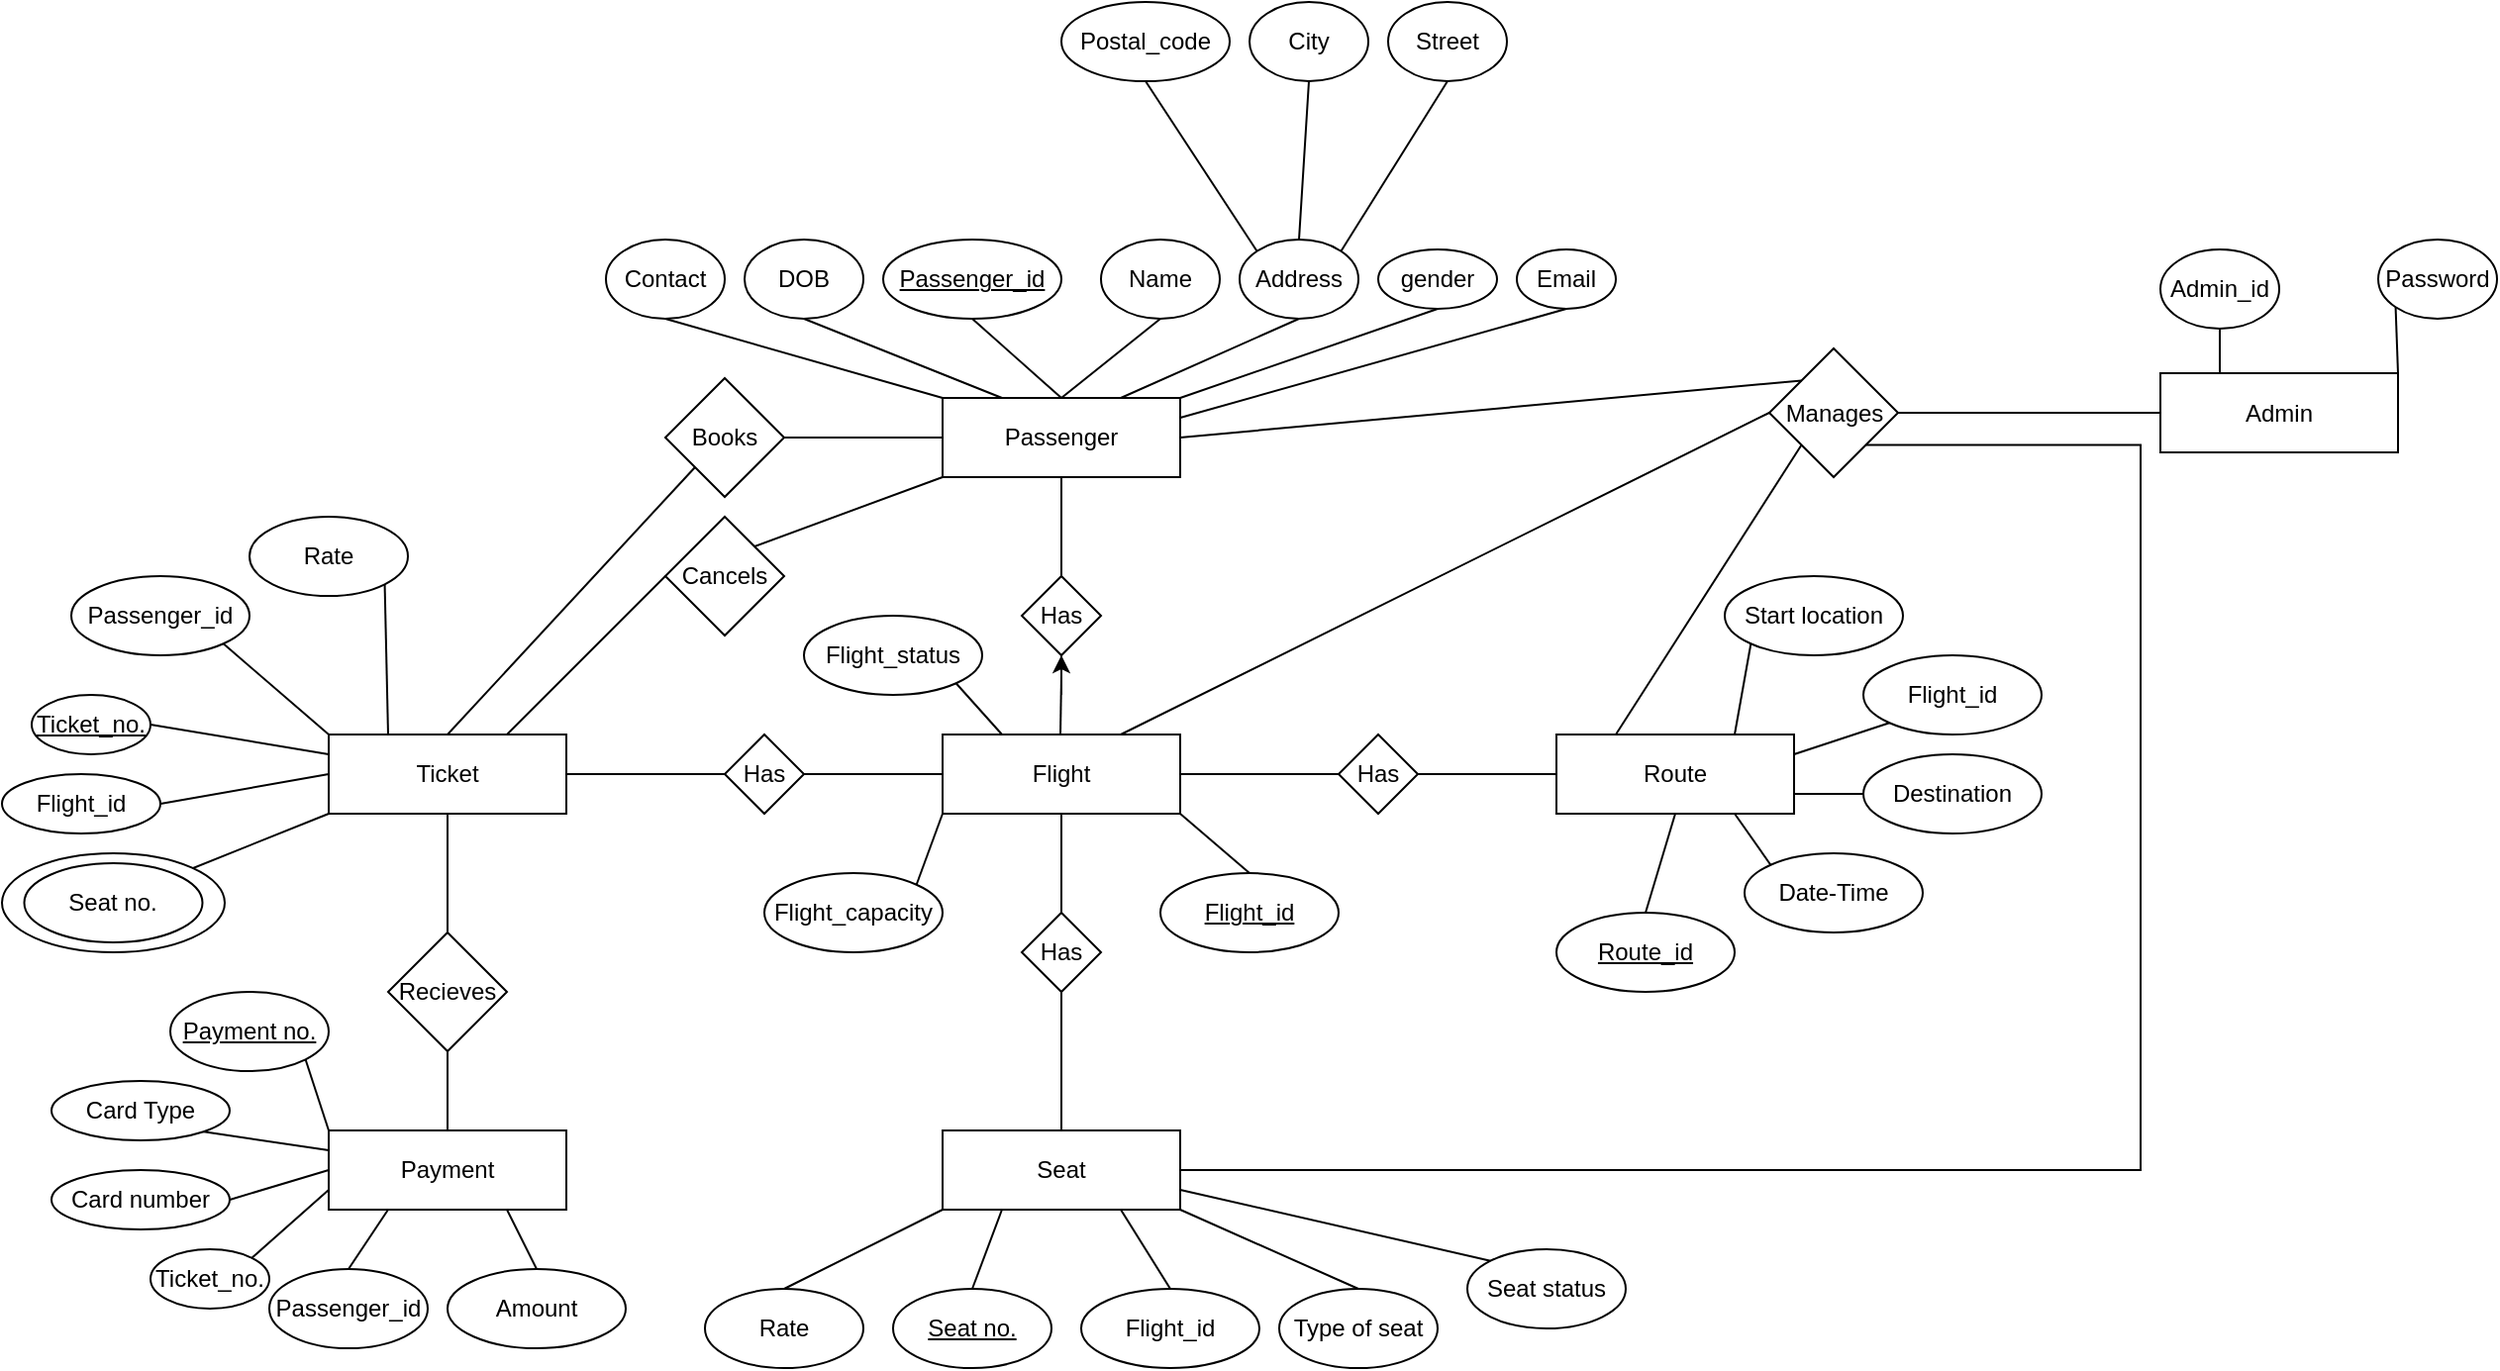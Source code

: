 <mxfile version="20.0.4" type="device"><diagram id="wLFEL5sPyvym7mDosOMR" name="Page-1"><mxGraphModel dx="1698" dy="1940" grid="1" gridSize="10" guides="1" tooltips="1" connect="1" arrows="1" fold="1" page="1" pageScale="1" pageWidth="850" pageHeight="1100" math="0" shadow="0"><root><mxCell id="0"/><mxCell id="1" parent="0"/><mxCell id="FNH61w9bxG_9aRAZ12dG-1" value="Passenger" style="rounded=0;whiteSpace=wrap;html=1;" parent="1" vertex="1"><mxGeometry x="205" y="70" width="120" height="40" as="geometry"/></mxCell><mxCell id="FNH61w9bxG_9aRAZ12dG-2" value="Flight&lt;span style=&quot;color: rgba(0, 0, 0, 0); font-family: monospace; font-size: 0px; text-align: start;&quot;&gt;%3CmxGraphModel%3E%3Croot%3E%3CmxCell%20id%3D%220%22%2F%3E%3CmxCell%20id%3D%221%22%20parent%3D%220%22%2F%3E%3CmxCell%20id%3D%222%22%20value%3D%22Passenger%22%20style%3D%22rounded%3D0%3BwhiteSpace%3Dwrap%3Bhtml%3D1%3B%22%20vertex%3D%221%22%20parent%3D%221%22%3E%3CmxGeometry%20x%3D%2280%22%20y%3D%2280%22%20width%3D%22120%22%20height%3D%2240%22%20as%3D%22geometry%22%2F%3E%3C%2FmxCell%3E%3C%2Froot%3E%3C%2FmxGraphModel%3E&lt;/span&gt;" style="rounded=0;whiteSpace=wrap;html=1;" parent="1" vertex="1"><mxGeometry x="205" y="240" width="120" height="40" as="geometry"/></mxCell><mxCell id="FNH61w9bxG_9aRAZ12dG-3" value="Route" style="rounded=0;whiteSpace=wrap;html=1;" parent="1" vertex="1"><mxGeometry x="515" y="240" width="120" height="40" as="geometry"/></mxCell><mxCell id="FNH61w9bxG_9aRAZ12dG-4" value="Ticket" style="rounded=0;whiteSpace=wrap;html=1;" parent="1" vertex="1"><mxGeometry x="-105" y="240" width="120" height="40" as="geometry"/></mxCell><mxCell id="FNH61w9bxG_9aRAZ12dG-5" value="Seat" style="rounded=0;whiteSpace=wrap;html=1;" parent="1" vertex="1"><mxGeometry x="205" y="440" width="120" height="40" as="geometry"/></mxCell><mxCell id="FNH61w9bxG_9aRAZ12dG-6" value="Payment" style="rounded=0;whiteSpace=wrap;html=1;" parent="1" vertex="1"><mxGeometry x="-105" y="440" width="120" height="40" as="geometry"/></mxCell><mxCell id="FNH61w9bxG_9aRAZ12dG-7" value="Admin" style="rounded=0;whiteSpace=wrap;html=1;" parent="1" vertex="1"><mxGeometry x="820" y="57.5" width="120" height="40" as="geometry"/></mxCell><mxCell id="FNH61w9bxG_9aRAZ12dG-12" style="edgeStyle=orthogonalEdgeStyle;rounded=0;orthogonalLoop=1;jettySize=auto;html=1;" parent="1" source="FNH61w9bxG_9aRAZ12dG-8" edge="1"><mxGeometry relative="1" as="geometry"><mxPoint x="265" y="200" as="targetPoint"/></mxGeometry></mxCell><mxCell id="FNH61w9bxG_9aRAZ12dG-8" value="Has" style="rhombus;whiteSpace=wrap;html=1;rounded=0;" parent="1" vertex="1"><mxGeometry x="245" y="160" width="40" height="40" as="geometry"/></mxCell><mxCell id="FNH61w9bxG_9aRAZ12dG-9" value="" style="endArrow=none;html=1;rounded=0;exitX=0.5;exitY=0;exitDx=0;exitDy=0;entryX=0.5;entryY=1;entryDx=0;entryDy=0;" parent="1" source="FNH61w9bxG_9aRAZ12dG-8" target="FNH61w9bxG_9aRAZ12dG-1" edge="1"><mxGeometry width="50" height="50" relative="1" as="geometry"><mxPoint x="235" y="160" as="sourcePoint"/><mxPoint x="285" y="110" as="targetPoint"/></mxGeometry></mxCell><mxCell id="FNH61w9bxG_9aRAZ12dG-10" value="" style="endArrow=none;html=1;rounded=0;exitX=0.5;exitY=0;exitDx=0;exitDy=0;" parent="1" edge="1"><mxGeometry width="50" height="50" relative="1" as="geometry"><mxPoint x="264.5" y="240" as="sourcePoint"/><mxPoint x="265" y="210" as="targetPoint"/></mxGeometry></mxCell><mxCell id="FNH61w9bxG_9aRAZ12dG-13" value="Has" style="rhombus;whiteSpace=wrap;html=1;rounded=0;" parent="1" vertex="1"><mxGeometry x="405" y="240" width="40" height="40" as="geometry"/></mxCell><mxCell id="FNH61w9bxG_9aRAZ12dG-14" value="" style="endArrow=none;html=1;rounded=0;exitX=1;exitY=0.5;exitDx=0;exitDy=0;entryX=0;entryY=0.5;entryDx=0;entryDy=0;" parent="1" source="FNH61w9bxG_9aRAZ12dG-13" target="FNH61w9bxG_9aRAZ12dG-3" edge="1"><mxGeometry width="50" height="50" relative="1" as="geometry"><mxPoint x="395" y="240" as="sourcePoint"/><mxPoint x="505" y="270" as="targetPoint"/></mxGeometry></mxCell><mxCell id="FNH61w9bxG_9aRAZ12dG-15" value="" style="endArrow=none;html=1;rounded=0;exitX=1;exitY=0.5;exitDx=0;exitDy=0;entryX=0;entryY=0.5;entryDx=0;entryDy=0;" parent="1" source="FNH61w9bxG_9aRAZ12dG-2" target="FNH61w9bxG_9aRAZ12dG-13" edge="1"><mxGeometry width="50" height="50" relative="1" as="geometry"><mxPoint x="424.5" y="320" as="sourcePoint"/><mxPoint x="405" y="290" as="targetPoint"/></mxGeometry></mxCell><mxCell id="FNH61w9bxG_9aRAZ12dG-20" value="Has" style="rhombus;whiteSpace=wrap;html=1;rounded=0;" parent="1" vertex="1"><mxGeometry x="95" y="240" width="40" height="40" as="geometry"/></mxCell><mxCell id="FNH61w9bxG_9aRAZ12dG-21" value="" style="endArrow=none;html=1;rounded=0;exitX=1;exitY=0.5;exitDx=0;exitDy=0;entryX=0;entryY=0.5;entryDx=0;entryDy=0;" parent="1" source="FNH61w9bxG_9aRAZ12dG-20" edge="1"><mxGeometry width="50" height="50" relative="1" as="geometry"><mxPoint x="95" y="240" as="sourcePoint"/><mxPoint x="205" y="260" as="targetPoint"/></mxGeometry></mxCell><mxCell id="FNH61w9bxG_9aRAZ12dG-22" value="" style="endArrow=none;html=1;rounded=0;entryX=0;entryY=0.5;entryDx=0;entryDy=0;exitX=1;exitY=0.5;exitDx=0;exitDy=0;" parent="1" source="FNH61w9bxG_9aRAZ12dG-4" target="FNH61w9bxG_9aRAZ12dG-20" edge="1"><mxGeometry width="50" height="50" relative="1" as="geometry"><mxPoint x="45" y="270" as="sourcePoint"/><mxPoint x="105" y="290" as="targetPoint"/></mxGeometry></mxCell><mxCell id="FNH61w9bxG_9aRAZ12dG-25" value="Books" style="rhombus;whiteSpace=wrap;html=1;rounded=0;" parent="1" vertex="1"><mxGeometry x="65" y="60" width="60" height="60" as="geometry"/></mxCell><mxCell id="FNH61w9bxG_9aRAZ12dG-26" value="Cancels" style="rhombus;whiteSpace=wrap;html=1;rounded=0;" parent="1" vertex="1"><mxGeometry x="65" y="130" width="60" height="60" as="geometry"/></mxCell><mxCell id="FNH61w9bxG_9aRAZ12dG-29" value="" style="endArrow=none;html=1;rounded=0;entryX=0;entryY=1;entryDx=0;entryDy=0;exitX=1;exitY=0;exitDx=0;exitDy=0;" parent="1" source="FNH61w9bxG_9aRAZ12dG-26" target="FNH61w9bxG_9aRAZ12dG-1" edge="1"><mxGeometry width="50" height="50" relative="1" as="geometry"><mxPoint x="105" y="150" as="sourcePoint"/><mxPoint x="165" y="110" as="targetPoint"/></mxGeometry></mxCell><mxCell id="FNH61w9bxG_9aRAZ12dG-31" value="" style="endArrow=none;html=1;rounded=0;entryX=0.75;entryY=0;entryDx=0;entryDy=0;exitX=0;exitY=0.5;exitDx=0;exitDy=0;" parent="1" source="FNH61w9bxG_9aRAZ12dG-26" target="FNH61w9bxG_9aRAZ12dG-4" edge="1"><mxGeometry width="50" height="50" relative="1" as="geometry"><mxPoint x="95" y="170" as="sourcePoint"/><mxPoint x="215" y="120" as="targetPoint"/></mxGeometry></mxCell><mxCell id="FNH61w9bxG_9aRAZ12dG-32" value="" style="endArrow=none;html=1;rounded=0;entryX=0;entryY=0.5;entryDx=0;entryDy=0;exitX=1;exitY=0.5;exitDx=0;exitDy=0;" parent="1" source="FNH61w9bxG_9aRAZ12dG-25" target="FNH61w9bxG_9aRAZ12dG-1" edge="1"><mxGeometry width="50" height="50" relative="1" as="geometry"><mxPoint x="85" y="80" as="sourcePoint"/><mxPoint x="205" y="30" as="targetPoint"/></mxGeometry></mxCell><mxCell id="FNH61w9bxG_9aRAZ12dG-33" value="" style="endArrow=none;html=1;rounded=0;entryX=0;entryY=1;entryDx=0;entryDy=0;exitX=0.5;exitY=0;exitDx=0;exitDy=0;" parent="1" source="FNH61w9bxG_9aRAZ12dG-4" target="FNH61w9bxG_9aRAZ12dG-25" edge="1"><mxGeometry width="50" height="50" relative="1" as="geometry"><mxPoint x="-85" y="109" as="sourcePoint"/><mxPoint x="35" y="109" as="targetPoint"/></mxGeometry></mxCell><mxCell id="FNH61w9bxG_9aRAZ12dG-35" value="&lt;u&gt;Passenger_id&lt;/u&gt;" style="ellipse;whiteSpace=wrap;html=1;rounded=0;" parent="1" vertex="1"><mxGeometry x="175" y="-10" width="90" height="40" as="geometry"/></mxCell><mxCell id="FNH61w9bxG_9aRAZ12dG-36" value="Name" style="ellipse;whiteSpace=wrap;html=1;rounded=0;" parent="1" vertex="1"><mxGeometry x="285" y="-10" width="60" height="40" as="geometry"/></mxCell><mxCell id="FNH61w9bxG_9aRAZ12dG-37" value="Address" style="ellipse;whiteSpace=wrap;html=1;rounded=0;" parent="1" vertex="1"><mxGeometry x="355" y="-10" width="60" height="40" as="geometry"/></mxCell><mxCell id="FNH61w9bxG_9aRAZ12dG-39" value="gender" style="ellipse;whiteSpace=wrap;html=1;rounded=0;" parent="1" vertex="1"><mxGeometry x="425" y="-5" width="60" height="30" as="geometry"/></mxCell><mxCell id="FNH61w9bxG_9aRAZ12dG-40" value="DOB" style="ellipse;whiteSpace=wrap;html=1;rounded=0;" parent="1" vertex="1"><mxGeometry x="105" y="-10" width="60" height="40" as="geometry"/></mxCell><mxCell id="FNH61w9bxG_9aRAZ12dG-41" value="Email" style="ellipse;whiteSpace=wrap;html=1;rounded=0;" parent="1" vertex="1"><mxGeometry x="495" y="-5" width="50" height="30" as="geometry"/></mxCell><mxCell id="FNH61w9bxG_9aRAZ12dG-42" value="Contact" style="ellipse;whiteSpace=wrap;html=1;rounded=0;" parent="1" vertex="1"><mxGeometry x="35" y="-10" width="60" height="40" as="geometry"/></mxCell><mxCell id="FNH61w9bxG_9aRAZ12dG-43" value="" style="endArrow=none;html=1;rounded=0;entryX=0.5;entryY=1;entryDx=0;entryDy=0;exitX=0;exitY=0;exitDx=0;exitDy=0;" parent="1" source="FNH61w9bxG_9aRAZ12dG-1" target="FNH61w9bxG_9aRAZ12dG-42" edge="1"><mxGeometry width="50" height="50" relative="1" as="geometry"><mxPoint x="55" y="120" as="sourcePoint"/><mxPoint x="105" y="70" as="targetPoint"/></mxGeometry></mxCell><mxCell id="FNH61w9bxG_9aRAZ12dG-44" value="" style="endArrow=none;html=1;rounded=0;entryX=0.5;entryY=1;entryDx=0;entryDy=0;exitX=0.25;exitY=0;exitDx=0;exitDy=0;" parent="1" source="FNH61w9bxG_9aRAZ12dG-1" target="FNH61w9bxG_9aRAZ12dG-40" edge="1"><mxGeometry width="50" height="50" relative="1" as="geometry"><mxPoint x="55" y="120" as="sourcePoint"/><mxPoint x="105" y="70" as="targetPoint"/></mxGeometry></mxCell><mxCell id="FNH61w9bxG_9aRAZ12dG-45" value="" style="endArrow=none;html=1;rounded=0;entryX=0.5;entryY=1;entryDx=0;entryDy=0;exitX=0.5;exitY=0;exitDx=0;exitDy=0;" parent="1" source="FNH61w9bxG_9aRAZ12dG-1" target="FNH61w9bxG_9aRAZ12dG-35" edge="1"><mxGeometry width="50" height="50" relative="1" as="geometry"><mxPoint x="55" y="120" as="sourcePoint"/><mxPoint x="105" y="70" as="targetPoint"/></mxGeometry></mxCell><mxCell id="FNH61w9bxG_9aRAZ12dG-46" value="" style="endArrow=none;html=1;rounded=0;entryX=0.5;entryY=1;entryDx=0;entryDy=0;exitX=0.5;exitY=0;exitDx=0;exitDy=0;" parent="1" source="FNH61w9bxG_9aRAZ12dG-1" target="FNH61w9bxG_9aRAZ12dG-36" edge="1"><mxGeometry width="50" height="50" relative="1" as="geometry"><mxPoint x="55" y="120" as="sourcePoint"/><mxPoint x="105" y="70" as="targetPoint"/></mxGeometry></mxCell><mxCell id="FNH61w9bxG_9aRAZ12dG-47" value="" style="endArrow=none;html=1;rounded=0;entryX=0.5;entryY=1;entryDx=0;entryDy=0;exitX=0.75;exitY=0;exitDx=0;exitDy=0;" parent="1" source="FNH61w9bxG_9aRAZ12dG-1" target="FNH61w9bxG_9aRAZ12dG-37" edge="1"><mxGeometry width="50" height="50" relative="1" as="geometry"><mxPoint x="55" y="120" as="sourcePoint"/><mxPoint x="105" y="70" as="targetPoint"/></mxGeometry></mxCell><mxCell id="FNH61w9bxG_9aRAZ12dG-48" value="" style="endArrow=none;html=1;rounded=0;entryX=0.5;entryY=1;entryDx=0;entryDy=0;exitX=1;exitY=0;exitDx=0;exitDy=0;" parent="1" source="FNH61w9bxG_9aRAZ12dG-1" target="FNH61w9bxG_9aRAZ12dG-39" edge="1"><mxGeometry width="50" height="50" relative="1" as="geometry"><mxPoint x="55" y="120" as="sourcePoint"/><mxPoint x="105" y="70" as="targetPoint"/></mxGeometry></mxCell><mxCell id="FNH61w9bxG_9aRAZ12dG-49" value="" style="endArrow=none;html=1;rounded=0;entryX=0.5;entryY=1;entryDx=0;entryDy=0;exitX=1;exitY=0.25;exitDx=0;exitDy=0;" parent="1" source="FNH61w9bxG_9aRAZ12dG-1" target="FNH61w9bxG_9aRAZ12dG-41" edge="1"><mxGeometry width="50" height="50" relative="1" as="geometry"><mxPoint x="55" y="120" as="sourcePoint"/><mxPoint x="105" y="70" as="targetPoint"/></mxGeometry></mxCell><mxCell id="FNH61w9bxG_9aRAZ12dG-50" value="Passenger_id" style="ellipse;whiteSpace=wrap;html=1;rounded=0;" parent="1" vertex="1"><mxGeometry x="-235" y="160" width="90" height="40" as="geometry"/></mxCell><mxCell id="FNH61w9bxG_9aRAZ12dG-51" value="&lt;u&gt;Ticket_no.&lt;/u&gt;" style="ellipse;whiteSpace=wrap;html=1;direction=south;rounded=0;" parent="1" vertex="1"><mxGeometry x="-255" y="220" width="60" height="30" as="geometry"/></mxCell><mxCell id="FNH61w9bxG_9aRAZ12dG-53" value="Flight_id" style="ellipse;whiteSpace=wrap;html=1;rounded=0;" parent="1" vertex="1"><mxGeometry x="-270" y="260" width="80" height="30" as="geometry"/></mxCell><mxCell id="FNH61w9bxG_9aRAZ12dG-56" value="Rate" style="ellipse;whiteSpace=wrap;html=1;rounded=0;" parent="1" vertex="1"><mxGeometry x="-145" y="130" width="80" height="40" as="geometry"/></mxCell><mxCell id="FNH61w9bxG_9aRAZ12dG-57" value="" style="endArrow=none;html=1;rounded=0;entryX=0;entryY=1;entryDx=0;entryDy=0;exitX=1;exitY=0;exitDx=0;exitDy=0;" parent="1" source="FNH61w9bxG_9aRAZ12dG-54" target="FNH61w9bxG_9aRAZ12dG-4" edge="1"><mxGeometry width="50" height="50" relative="1" as="geometry"><mxPoint x="-145" y="310" as="sourcePoint"/><mxPoint x="105" y="210" as="targetPoint"/></mxGeometry></mxCell><mxCell id="FNH61w9bxG_9aRAZ12dG-58" value="" style="endArrow=none;html=1;rounded=0;entryX=1;entryY=0.5;entryDx=0;entryDy=0;exitX=0;exitY=0.5;exitDx=0;exitDy=0;" parent="1" source="FNH61w9bxG_9aRAZ12dG-4" target="FNH61w9bxG_9aRAZ12dG-53" edge="1"><mxGeometry width="50" height="50" relative="1" as="geometry"><mxPoint x="-105" y="270" as="sourcePoint"/><mxPoint x="105" y="210" as="targetPoint"/></mxGeometry></mxCell><mxCell id="FNH61w9bxG_9aRAZ12dG-59" value="" style="endArrow=none;html=1;rounded=0;exitX=0.5;exitY=0;exitDx=0;exitDy=0;entryX=0;entryY=0.25;entryDx=0;entryDy=0;" parent="1" source="FNH61w9bxG_9aRAZ12dG-51" target="FNH61w9bxG_9aRAZ12dG-4" edge="1"><mxGeometry width="50" height="50" relative="1" as="geometry"><mxPoint x="55" y="260" as="sourcePoint"/><mxPoint x="105" y="210" as="targetPoint"/></mxGeometry></mxCell><mxCell id="FNH61w9bxG_9aRAZ12dG-60" value="" style="endArrow=none;html=1;rounded=0;entryX=1;entryY=1;entryDx=0;entryDy=0;exitX=0;exitY=0;exitDx=0;exitDy=0;" parent="1" source="FNH61w9bxG_9aRAZ12dG-4" target="FNH61w9bxG_9aRAZ12dG-50" edge="1"><mxGeometry width="50" height="50" relative="1" as="geometry"><mxPoint x="55" y="260" as="sourcePoint"/><mxPoint x="105" y="210" as="targetPoint"/></mxGeometry></mxCell><mxCell id="FNH61w9bxG_9aRAZ12dG-61" value="" style="endArrow=none;html=1;rounded=0;exitX=1;exitY=1;exitDx=0;exitDy=0;entryX=0.25;entryY=0;entryDx=0;entryDy=0;" parent="1" source="FNH61w9bxG_9aRAZ12dG-56" target="FNH61w9bxG_9aRAZ12dG-4" edge="1"><mxGeometry width="50" height="50" relative="1" as="geometry"><mxPoint x="55" y="260" as="sourcePoint"/><mxPoint x="105" y="210" as="targetPoint"/></mxGeometry></mxCell><mxCell id="FNH61w9bxG_9aRAZ12dG-63" value="Has" style="rhombus;whiteSpace=wrap;html=1;rounded=0;" parent="1" vertex="1"><mxGeometry x="245" y="330" width="40" height="40" as="geometry"/></mxCell><mxCell id="FNH61w9bxG_9aRAZ12dG-64" value="" style="endArrow=none;html=1;rounded=0;exitX=0.5;exitY=0;exitDx=0;exitDy=0;entryX=0.5;entryY=1;entryDx=0;entryDy=0;" parent="1" source="FNH61w9bxG_9aRAZ12dG-63" target="FNH61w9bxG_9aRAZ12dG-2" edge="1"><mxGeometry width="50" height="50" relative="1" as="geometry"><mxPoint x="235" y="330" as="sourcePoint"/><mxPoint x="305" y="330" as="targetPoint"/></mxGeometry></mxCell><mxCell id="FNH61w9bxG_9aRAZ12dG-65" value="" style="endArrow=none;html=1;rounded=0;exitX=0.5;exitY=0;exitDx=0;exitDy=0;entryX=0.5;entryY=1;entryDx=0;entryDy=0;" parent="1" source="FNH61w9bxG_9aRAZ12dG-5" target="FNH61w9bxG_9aRAZ12dG-63" edge="1"><mxGeometry width="50" height="50" relative="1" as="geometry"><mxPoint x="264.5" y="410" as="sourcePoint"/><mxPoint x="265" y="380" as="targetPoint"/></mxGeometry></mxCell><mxCell id="FNH61w9bxG_9aRAZ12dG-67" value="&lt;u&gt;Seat no.&lt;/u&gt;" style="ellipse;whiteSpace=wrap;html=1;rounded=0;" parent="1" vertex="1"><mxGeometry x="180" y="520" width="80" height="40" as="geometry"/></mxCell><mxCell id="FNH61w9bxG_9aRAZ12dG-68" value="Flight_id" style="ellipse;whiteSpace=wrap;html=1;rounded=0;" parent="1" vertex="1"><mxGeometry x="275" y="520" width="90" height="40" as="geometry"/></mxCell><mxCell id="FNH61w9bxG_9aRAZ12dG-69" value="Rate" style="ellipse;whiteSpace=wrap;html=1;rounded=0;" parent="1" vertex="1"><mxGeometry x="85" y="520" width="80" height="40" as="geometry"/></mxCell><mxCell id="FNH61w9bxG_9aRAZ12dG-71" value="Type of seat" style="ellipse;whiteSpace=wrap;html=1;rounded=0;" parent="1" vertex="1"><mxGeometry x="375" y="520" width="80" height="40" as="geometry"/></mxCell><mxCell id="FNH61w9bxG_9aRAZ12dG-75" value="" style="endArrow=none;html=1;rounded=0;entryX=1;entryY=1;entryDx=0;entryDy=0;exitX=0.5;exitY=0;exitDx=0;exitDy=0;" parent="1" source="FNH61w9bxG_9aRAZ12dG-71" target="FNH61w9bxG_9aRAZ12dG-5" edge="1"><mxGeometry width="50" height="50" relative="1" as="geometry"><mxPoint x="55" y="400" as="sourcePoint"/><mxPoint x="105" y="350" as="targetPoint"/></mxGeometry></mxCell><mxCell id="FNH61w9bxG_9aRAZ12dG-76" value="" style="endArrow=none;html=1;rounded=0;entryX=0.75;entryY=1;entryDx=0;entryDy=0;exitX=0.5;exitY=0;exitDx=0;exitDy=0;" parent="1" source="FNH61w9bxG_9aRAZ12dG-68" target="FNH61w9bxG_9aRAZ12dG-5" edge="1"><mxGeometry width="50" height="50" relative="1" as="geometry"><mxPoint x="55" y="400" as="sourcePoint"/><mxPoint x="105" y="350" as="targetPoint"/></mxGeometry></mxCell><mxCell id="FNH61w9bxG_9aRAZ12dG-77" value="" style="endArrow=none;html=1;rounded=0;entryX=0.25;entryY=1;entryDx=0;entryDy=0;exitX=0.5;exitY=0;exitDx=0;exitDy=0;" parent="1" source="FNH61w9bxG_9aRAZ12dG-67" target="FNH61w9bxG_9aRAZ12dG-5" edge="1"><mxGeometry width="50" height="50" relative="1" as="geometry"><mxPoint x="55" y="400" as="sourcePoint"/><mxPoint x="105" y="350" as="targetPoint"/></mxGeometry></mxCell><mxCell id="FNH61w9bxG_9aRAZ12dG-78" value="" style="endArrow=none;html=1;rounded=0;entryX=0;entryY=1;entryDx=0;entryDy=0;exitX=0.5;exitY=0;exitDx=0;exitDy=0;" parent="1" source="FNH61w9bxG_9aRAZ12dG-69" target="FNH61w9bxG_9aRAZ12dG-5" edge="1"><mxGeometry width="50" height="50" relative="1" as="geometry"><mxPoint x="55" y="400" as="sourcePoint"/><mxPoint x="105" y="350" as="targetPoint"/></mxGeometry></mxCell><mxCell id="FNH61w9bxG_9aRAZ12dG-79" value="Recieves" style="rhombus;whiteSpace=wrap;html=1;rounded=0;" parent="1" vertex="1"><mxGeometry x="-75" y="340" width="60" height="60" as="geometry"/></mxCell><mxCell id="FNH61w9bxG_9aRAZ12dG-80" value="" style="endArrow=none;html=1;rounded=0;sketch=0;curved=0;exitX=0.5;exitY=1;exitDx=0;exitDy=0;entryX=0.5;entryY=0;entryDx=0;entryDy=0;" parent="1" source="FNH61w9bxG_9aRAZ12dG-79" target="FNH61w9bxG_9aRAZ12dG-6" edge="1"><mxGeometry width="50" height="50" relative="1" as="geometry"><mxPoint x="295" y="400" as="sourcePoint"/><mxPoint x="345" y="350" as="targetPoint"/></mxGeometry></mxCell><mxCell id="FNH61w9bxG_9aRAZ12dG-81" value="" style="endArrow=none;html=1;rounded=0;sketch=0;curved=0;exitX=0.5;exitY=0;exitDx=0;exitDy=0;entryX=0.5;entryY=1;entryDx=0;entryDy=0;" parent="1" source="FNH61w9bxG_9aRAZ12dG-79" target="FNH61w9bxG_9aRAZ12dG-4" edge="1"><mxGeometry width="50" height="50" relative="1" as="geometry"><mxPoint x="295" y="400" as="sourcePoint"/><mxPoint x="345" y="350" as="targetPoint"/></mxGeometry></mxCell><mxCell id="FNH61w9bxG_9aRAZ12dG-82" value="Ticket_no." style="ellipse;whiteSpace=wrap;html=1;direction=south;rounded=0;" parent="1" vertex="1"><mxGeometry x="-195" y="500" width="60" height="30" as="geometry"/></mxCell><mxCell id="FNH61w9bxG_9aRAZ12dG-83" value="Passenger_id" style="ellipse;whiteSpace=wrap;html=1;rounded=0;" parent="1" vertex="1"><mxGeometry x="-135" y="510" width="80" height="40" as="geometry"/></mxCell><mxCell id="FNH61w9bxG_9aRAZ12dG-86" value="Card number" style="ellipse;whiteSpace=wrap;html=1;rounded=0;" parent="1" vertex="1"><mxGeometry x="-245" y="460" width="90" height="30" as="geometry"/></mxCell><mxCell id="FNH61w9bxG_9aRAZ12dG-87" value="Amount" style="ellipse;whiteSpace=wrap;html=1;rounded=0;" parent="1" vertex="1"><mxGeometry x="-45" y="510" width="90" height="40" as="geometry"/></mxCell><mxCell id="FNH61w9bxG_9aRAZ12dG-90" value="Card Type" style="ellipse;whiteSpace=wrap;html=1;rounded=0;" parent="1" vertex="1"><mxGeometry x="-245" y="415" width="90" height="30" as="geometry"/></mxCell><mxCell id="FNH61w9bxG_9aRAZ12dG-91" value="&lt;u&gt;Payment no.&lt;/u&gt;" style="ellipse;whiteSpace=wrap;html=1;direction=south;rounded=0;" parent="1" vertex="1"><mxGeometry x="-185" y="370" width="80" height="40" as="geometry"/></mxCell><mxCell id="FNH61w9bxG_9aRAZ12dG-94" value="" style="endArrow=none;html=1;rounded=0;sketch=0;curved=0;exitX=0.5;exitY=0;exitDx=0;exitDy=0;entryX=0.25;entryY=1;entryDx=0;entryDy=0;" parent="1" source="FNH61w9bxG_9aRAZ12dG-83" target="FNH61w9bxG_9aRAZ12dG-6" edge="1"><mxGeometry width="50" height="50" relative="1" as="geometry"><mxPoint x="295" y="400" as="sourcePoint"/><mxPoint x="345" y="340" as="targetPoint"/></mxGeometry></mxCell><mxCell id="FNH61w9bxG_9aRAZ12dG-95" value="" style="endArrow=none;html=1;rounded=0;sketch=0;curved=0;exitX=0;exitY=0;exitDx=0;exitDy=0;entryX=0;entryY=0.75;entryDx=0;entryDy=0;" parent="1" source="FNH61w9bxG_9aRAZ12dG-82" target="FNH61w9bxG_9aRAZ12dG-6" edge="1"><mxGeometry width="50" height="50" relative="1" as="geometry"><mxPoint x="295" y="390" as="sourcePoint"/><mxPoint x="345" y="340" as="targetPoint"/></mxGeometry></mxCell><mxCell id="FNH61w9bxG_9aRAZ12dG-96" value="" style="endArrow=none;html=1;rounded=0;sketch=0;curved=0;exitX=1;exitY=0.5;exitDx=0;exitDy=0;entryX=0;entryY=0.5;entryDx=0;entryDy=0;" parent="1" source="FNH61w9bxG_9aRAZ12dG-86" target="FNH61w9bxG_9aRAZ12dG-6" edge="1"><mxGeometry width="50" height="50" relative="1" as="geometry"><mxPoint x="295" y="390" as="sourcePoint"/><mxPoint x="345" y="340" as="targetPoint"/></mxGeometry></mxCell><mxCell id="FNH61w9bxG_9aRAZ12dG-97" value="" style="endArrow=none;html=1;rounded=0;sketch=0;curved=0;exitX=1;exitY=1;exitDx=0;exitDy=0;entryX=0;entryY=0.25;entryDx=0;entryDy=0;" parent="1" source="FNH61w9bxG_9aRAZ12dG-90" target="FNH61w9bxG_9aRAZ12dG-6" edge="1"><mxGeometry width="50" height="50" relative="1" as="geometry"><mxPoint x="295" y="390" as="sourcePoint"/><mxPoint x="345" y="340" as="targetPoint"/></mxGeometry></mxCell><mxCell id="FNH61w9bxG_9aRAZ12dG-98" value="" style="endArrow=none;html=1;rounded=0;sketch=0;curved=0;exitX=1;exitY=0;exitDx=0;exitDy=0;entryX=0;entryY=0;entryDx=0;entryDy=0;" parent="1" source="FNH61w9bxG_9aRAZ12dG-91" target="FNH61w9bxG_9aRAZ12dG-6" edge="1"><mxGeometry width="50" height="50" relative="1" as="geometry"><mxPoint x="295" y="390" as="sourcePoint"/><mxPoint x="345" y="340" as="targetPoint"/></mxGeometry></mxCell><mxCell id="FNH61w9bxG_9aRAZ12dG-100" value="" style="endArrow=none;html=1;rounded=0;sketch=0;curved=0;exitX=0.5;exitY=0;exitDx=0;exitDy=0;entryX=0.75;entryY=1;entryDx=0;entryDy=0;" parent="1" source="FNH61w9bxG_9aRAZ12dG-87" target="FNH61w9bxG_9aRAZ12dG-6" edge="1"><mxGeometry width="50" height="50" relative="1" as="geometry"><mxPoint x="295" y="250" as="sourcePoint"/><mxPoint x="345" y="200" as="targetPoint"/></mxGeometry></mxCell><mxCell id="FNH61w9bxG_9aRAZ12dG-101" value="Flight_id" style="ellipse;whiteSpace=wrap;html=1;rounded=0;" parent="1" vertex="1"><mxGeometry x="670" y="200" width="90" height="40" as="geometry"/></mxCell><mxCell id="FNH61w9bxG_9aRAZ12dG-102" value="Destination" style="ellipse;whiteSpace=wrap;html=1;rounded=0;" parent="1" vertex="1"><mxGeometry x="670" y="250" width="90" height="40" as="geometry"/></mxCell><mxCell id="FNH61w9bxG_9aRAZ12dG-103" value="Date-Time" style="ellipse;whiteSpace=wrap;html=1;rounded=0;" parent="1" vertex="1"><mxGeometry x="610" y="300" width="90" height="40" as="geometry"/></mxCell><mxCell id="FNH61w9bxG_9aRAZ12dG-104" value="Start location" style="ellipse;whiteSpace=wrap;html=1;rounded=0;" parent="1" vertex="1"><mxGeometry x="600" y="160" width="90" height="40" as="geometry"/></mxCell><mxCell id="FNH61w9bxG_9aRAZ12dG-107" value="" style="endArrow=none;html=1;rounded=0;sketch=0;curved=0;entryX=0;entryY=0;entryDx=0;entryDy=0;exitX=0.75;exitY=1;exitDx=0;exitDy=0;" parent="1" source="FNH61w9bxG_9aRAZ12dG-3" target="FNH61w9bxG_9aRAZ12dG-103" edge="1"><mxGeometry width="50" height="50" relative="1" as="geometry"><mxPoint x="190" y="720" as="sourcePoint"/><mxPoint x="280" y="770" as="targetPoint"/></mxGeometry></mxCell><mxCell id="FNH61w9bxG_9aRAZ12dG-110" value="" style="endArrow=none;html=1;rounded=0;sketch=0;curved=0;entryX=0;entryY=0.5;entryDx=0;entryDy=0;exitX=1;exitY=0.75;exitDx=0;exitDy=0;" parent="1" source="FNH61w9bxG_9aRAZ12dG-3" target="FNH61w9bxG_9aRAZ12dG-102" edge="1"><mxGeometry width="50" height="50" relative="1" as="geometry"><mxPoint x="615" y="290" as="sourcePoint"/><mxPoint x="633.317" y="315.797" as="targetPoint"/></mxGeometry></mxCell><mxCell id="FNH61w9bxG_9aRAZ12dG-111" value="" style="endArrow=none;html=1;rounded=0;sketch=0;curved=0;entryX=0;entryY=1;entryDx=0;entryDy=0;exitX=1;exitY=0.25;exitDx=0;exitDy=0;" parent="1" source="FNH61w9bxG_9aRAZ12dG-3" target="FNH61w9bxG_9aRAZ12dG-101" edge="1"><mxGeometry width="50" height="50" relative="1" as="geometry"><mxPoint x="645" y="280" as="sourcePoint"/><mxPoint x="680" y="280" as="targetPoint"/></mxGeometry></mxCell><mxCell id="FNH61w9bxG_9aRAZ12dG-114" value="" style="endArrow=none;html=1;rounded=0;sketch=0;curved=0;entryX=0;entryY=1;entryDx=0;entryDy=0;exitX=0.75;exitY=0;exitDx=0;exitDy=0;" parent="1" source="FNH61w9bxG_9aRAZ12dG-3" target="FNH61w9bxG_9aRAZ12dG-104" edge="1"><mxGeometry width="50" height="50" relative="1" as="geometry"><mxPoint x="645" y="260" as="sourcePoint"/><mxPoint x="693.317" y="244.203" as="targetPoint"/></mxGeometry></mxCell><mxCell id="FNH61w9bxG_9aRAZ12dG-116" value="&lt;u&gt;Flight_id&lt;/u&gt;" style="ellipse;whiteSpace=wrap;html=1;rounded=0;" parent="1" vertex="1"><mxGeometry x="315" y="310" width="90" height="40" as="geometry"/></mxCell><mxCell id="FNH61w9bxG_9aRAZ12dG-117" value="Flight_status" style="ellipse;whiteSpace=wrap;html=1;rounded=0;" parent="1" vertex="1"><mxGeometry x="135" y="180" width="90" height="40" as="geometry"/></mxCell><mxCell id="FNH61w9bxG_9aRAZ12dG-118" value="Flight_capacity" style="ellipse;whiteSpace=wrap;html=1;rounded=0;" parent="1" vertex="1"><mxGeometry x="115" y="310" width="90" height="40" as="geometry"/></mxCell><mxCell id="FNH61w9bxG_9aRAZ12dG-121" value="" style="endArrow=none;html=1;rounded=0;sketch=0;curved=0;entryX=1;entryY=1;entryDx=0;entryDy=0;exitX=0.5;exitY=0;exitDx=0;exitDy=0;" parent="1" source="FNH61w9bxG_9aRAZ12dG-116" target="FNH61w9bxG_9aRAZ12dG-2" edge="1"><mxGeometry width="50" height="50" relative="1" as="geometry"><mxPoint x="160" y="390" as="sourcePoint"/><mxPoint x="210" y="340" as="targetPoint"/></mxGeometry></mxCell><mxCell id="FNH61w9bxG_9aRAZ12dG-122" value="" style="endArrow=none;html=1;rounded=0;sketch=0;curved=0;exitX=1;exitY=1;exitDx=0;exitDy=0;entryX=0.25;entryY=0;entryDx=0;entryDy=0;" parent="1" source="FNH61w9bxG_9aRAZ12dG-117" target="FNH61w9bxG_9aRAZ12dG-2" edge="1"><mxGeometry width="50" height="50" relative="1" as="geometry"><mxPoint x="160" y="390" as="sourcePoint"/><mxPoint x="210" y="340" as="targetPoint"/></mxGeometry></mxCell><mxCell id="FNH61w9bxG_9aRAZ12dG-123" value="" style="endArrow=none;html=1;rounded=0;sketch=0;curved=0;entryX=1;entryY=0;entryDx=0;entryDy=0;exitX=0;exitY=1;exitDx=0;exitDy=0;" parent="1" source="FNH61w9bxG_9aRAZ12dG-2" target="FNH61w9bxG_9aRAZ12dG-118" edge="1"><mxGeometry width="50" height="50" relative="1" as="geometry"><mxPoint x="160" y="390" as="sourcePoint"/><mxPoint x="210" y="340" as="targetPoint"/></mxGeometry></mxCell><mxCell id="FNH61w9bxG_9aRAZ12dG-124" value="Manages" style="rhombus;whiteSpace=wrap;html=1;rounded=0;" parent="1" vertex="1"><mxGeometry x="622.5" y="45" width="65" height="65" as="geometry"/></mxCell><mxCell id="FNH61w9bxG_9aRAZ12dG-125" value="" style="endArrow=none;html=1;rounded=0;sketch=0;curved=0;exitX=1;exitY=0.5;exitDx=0;exitDy=0;entryX=0;entryY=0.5;entryDx=0;entryDy=0;" parent="1" source="FNH61w9bxG_9aRAZ12dG-124" target="FNH61w9bxG_9aRAZ12dG-7" edge="1"><mxGeometry width="50" height="50" relative="1" as="geometry"><mxPoint x="720" y="40" as="sourcePoint"/><mxPoint x="770" y="-10" as="targetPoint"/></mxGeometry></mxCell><mxCell id="FNH61w9bxG_9aRAZ12dG-127" value="" style="endArrow=none;html=1;rounded=0;sketch=0;curved=0;entryX=0;entryY=0.5;entryDx=0;entryDy=0;exitX=0.75;exitY=0;exitDx=0;exitDy=0;" parent="1" source="FNH61w9bxG_9aRAZ12dG-2" target="FNH61w9bxG_9aRAZ12dG-124" edge="1"><mxGeometry width="50" height="50" relative="1" as="geometry"><mxPoint x="490" y="200" as="sourcePoint"/><mxPoint x="540" y="150" as="targetPoint"/></mxGeometry></mxCell><mxCell id="FNH61w9bxG_9aRAZ12dG-128" value="" style="endArrow=none;html=1;rounded=0;sketch=0;curved=0;entryX=0;entryY=1;entryDx=0;entryDy=0;exitX=0.25;exitY=0;exitDx=0;exitDy=0;" parent="1" source="FNH61w9bxG_9aRAZ12dG-3" target="FNH61w9bxG_9aRAZ12dG-124" edge="1"><mxGeometry width="50" height="50" relative="1" as="geometry"><mxPoint x="305" y="250" as="sourcePoint"/><mxPoint x="632.5" y="90.0" as="targetPoint"/></mxGeometry></mxCell><mxCell id="FNH61w9bxG_9aRAZ12dG-129" value="" style="endArrow=none;html=1;rounded=0;sketch=0;curved=0;entryX=0;entryY=0;entryDx=0;entryDy=0;exitX=1;exitY=0.5;exitDx=0;exitDy=0;" parent="1" source="FNH61w9bxG_9aRAZ12dG-1" target="FNH61w9bxG_9aRAZ12dG-124" edge="1"><mxGeometry width="50" height="50" relative="1" as="geometry"><mxPoint x="305" y="250" as="sourcePoint"/><mxPoint x="632.5" y="90.0" as="targetPoint"/></mxGeometry></mxCell><mxCell id="FNH61w9bxG_9aRAZ12dG-131" value="Admin_id" style="ellipse;whiteSpace=wrap;html=1;rounded=0;" parent="1" vertex="1"><mxGeometry x="820" y="-5" width="60" height="40" as="geometry"/></mxCell><mxCell id="FNH61w9bxG_9aRAZ12dG-132" value="Password" style="ellipse;whiteSpace=wrap;html=1;rounded=0;" parent="1" vertex="1"><mxGeometry x="930" y="-10" width="60" height="40" as="geometry"/></mxCell><mxCell id="FNH61w9bxG_9aRAZ12dG-133" value="" style="endArrow=none;html=1;rounded=0;sketch=0;curved=0;entryX=0.5;entryY=1;entryDx=0;entryDy=0;exitX=0.25;exitY=0;exitDx=0;exitDy=0;" parent="1" source="FNH61w9bxG_9aRAZ12dG-7" target="FNH61w9bxG_9aRAZ12dG-131" edge="1"><mxGeometry width="50" height="50" relative="1" as="geometry"><mxPoint x="335" y="100.0" as="sourcePoint"/><mxPoint x="648.75" y="73.75" as="targetPoint"/></mxGeometry></mxCell><mxCell id="FNH61w9bxG_9aRAZ12dG-135" value="" style="endArrow=none;html=1;rounded=0;sketch=0;curved=0;entryX=0;entryY=1;entryDx=0;entryDy=0;exitX=1;exitY=0;exitDx=0;exitDy=0;" parent="1" source="FNH61w9bxG_9aRAZ12dG-7" target="FNH61w9bxG_9aRAZ12dG-132" edge="1"><mxGeometry width="50" height="50" relative="1" as="geometry"><mxPoint x="860" y="70.0" as="sourcePoint"/><mxPoint x="860" y="45.0" as="targetPoint"/></mxGeometry></mxCell><mxCell id="FNH61w9bxG_9aRAZ12dG-138" value="" style="endArrow=none;html=1;rounded=0;sketch=0;entryX=1;entryY=1;entryDx=0;entryDy=0;edgeStyle=orthogonalEdgeStyle;exitX=1;exitY=0.5;exitDx=0;exitDy=0;" parent="1" source="FNH61w9bxG_9aRAZ12dG-5" target="FNH61w9bxG_9aRAZ12dG-124" edge="1"><mxGeometry width="50" height="50" relative="1" as="geometry"><mxPoint x="810" y="530" as="sourcePoint"/><mxPoint x="730" y="90" as="targetPoint"/><Array as="points"><mxPoint x="810" y="460"/><mxPoint x="810" y="94"/></Array></mxGeometry></mxCell><mxCell id="NaB5Uk6NB1EQ3T-7vV7l-1" value="Seat status" style="ellipse;whiteSpace=wrap;html=1;rounded=0;" parent="1" vertex="1"><mxGeometry x="470" y="500" width="80" height="40" as="geometry"/></mxCell><mxCell id="NaB5Uk6NB1EQ3T-7vV7l-3" value="" style="endArrow=none;html=1;rounded=0;exitX=1;exitY=0.75;exitDx=0;exitDy=0;entryX=0;entryY=0;entryDx=0;entryDy=0;" parent="1" source="FNH61w9bxG_9aRAZ12dG-5" target="NaB5Uk6NB1EQ3T-7vV7l-1" edge="1"><mxGeometry width="50" height="50" relative="1" as="geometry"><mxPoint x="420" y="420" as="sourcePoint"/><mxPoint x="470" y="370" as="targetPoint"/></mxGeometry></mxCell><mxCell id="J1ZO5_NOFq9-nWplJvkW-1" value="&lt;u&gt;Route_id&lt;/u&gt;" style="ellipse;whiteSpace=wrap;html=1;rounded=0;" parent="1" vertex="1"><mxGeometry x="515" y="330" width="90" height="40" as="geometry"/></mxCell><mxCell id="J1ZO5_NOFq9-nWplJvkW-6" value="" style="endArrow=none;html=1;rounded=0;sketch=0;curved=0;entryX=0.5;entryY=1;entryDx=0;entryDy=0;exitX=0.5;exitY=0;exitDx=0;exitDy=0;" parent="1" source="J1ZO5_NOFq9-nWplJvkW-1" target="FNH61w9bxG_9aRAZ12dG-3" edge="1"><mxGeometry width="50" height="50" relative="1" as="geometry"><mxPoint x="370" y="320" as="sourcePoint"/><mxPoint x="335" y="290" as="targetPoint"/></mxGeometry></mxCell><mxCell id="CzQfXarWWFRZHUrH_IyH-2" value="" style="group" vertex="1" connectable="0" parent="1"><mxGeometry x="-270" y="300" width="112.5" height="50" as="geometry"/></mxCell><mxCell id="CzQfXarWWFRZHUrH_IyH-1" value="" style="ellipse;whiteSpace=wrap;html=1;" vertex="1" parent="CzQfXarWWFRZHUrH_IyH-2"><mxGeometry width="112.5" height="50" as="geometry"/></mxCell><mxCell id="FNH61w9bxG_9aRAZ12dG-54" value="Seat no." style="ellipse;whiteSpace=wrap;html=1;rounded=0;" parent="CzQfXarWWFRZHUrH_IyH-2" vertex="1"><mxGeometry x="11.25" y="5" width="90" height="40" as="geometry"/></mxCell><mxCell id="CzQfXarWWFRZHUrH_IyH-3" value="City" style="ellipse;whiteSpace=wrap;html=1;rounded=0;" vertex="1" parent="1"><mxGeometry x="360" y="-130" width="60" height="40" as="geometry"/></mxCell><mxCell id="CzQfXarWWFRZHUrH_IyH-4" value="Street" style="ellipse;whiteSpace=wrap;html=1;rounded=0;" vertex="1" parent="1"><mxGeometry x="430" y="-130" width="60" height="40" as="geometry"/></mxCell><mxCell id="CzQfXarWWFRZHUrH_IyH-5" value="Postal_code" style="ellipse;whiteSpace=wrap;html=1;rounded=0;" vertex="1" parent="1"><mxGeometry x="265" y="-130" width="85" height="40" as="geometry"/></mxCell><mxCell id="CzQfXarWWFRZHUrH_IyH-6" value="" style="endArrow=none;html=1;rounded=0;entryX=0.5;entryY=1;entryDx=0;entryDy=0;exitX=0;exitY=0;exitDx=0;exitDy=0;" edge="1" parent="1" source="FNH61w9bxG_9aRAZ12dG-37" target="CzQfXarWWFRZHUrH_IyH-5"><mxGeometry width="50" height="50" relative="1" as="geometry"><mxPoint x="-30" y="120" as="sourcePoint"/><mxPoint x="250" y="-30" as="targetPoint"/></mxGeometry></mxCell><mxCell id="CzQfXarWWFRZHUrH_IyH-7" value="" style="endArrow=none;html=1;rounded=0;entryX=0.5;entryY=1;entryDx=0;entryDy=0;exitX=0.5;exitY=0;exitDx=0;exitDy=0;" edge="1" parent="1" source="FNH61w9bxG_9aRAZ12dG-37" target="CzQfXarWWFRZHUrH_IyH-3"><mxGeometry width="50" height="50" relative="1" as="geometry"><mxPoint x="373.787" y="5.858" as="sourcePoint"/><mxPoint x="262.5" y="-30" as="targetPoint"/></mxGeometry></mxCell><mxCell id="CzQfXarWWFRZHUrH_IyH-8" value="" style="endArrow=none;html=1;rounded=0;entryX=0.5;entryY=1;entryDx=0;entryDy=0;exitX=1;exitY=0;exitDx=0;exitDy=0;" edge="1" parent="1" source="FNH61w9bxG_9aRAZ12dG-37" target="CzQfXarWWFRZHUrH_IyH-4"><mxGeometry width="50" height="50" relative="1" as="geometry"><mxPoint x="395" as="sourcePoint"/><mxPoint x="355" y="-30" as="targetPoint"/></mxGeometry></mxCell></root></mxGraphModel></diagram></mxfile>